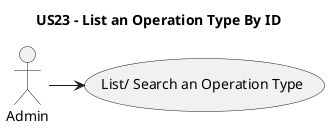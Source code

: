 @startuml
'https://plantuml.com/use-case-diagram

title US23 - List an Operation Type By ID


:Admin: as Actor


Actor -> (List/ Search an Operation Type)


@enduml
